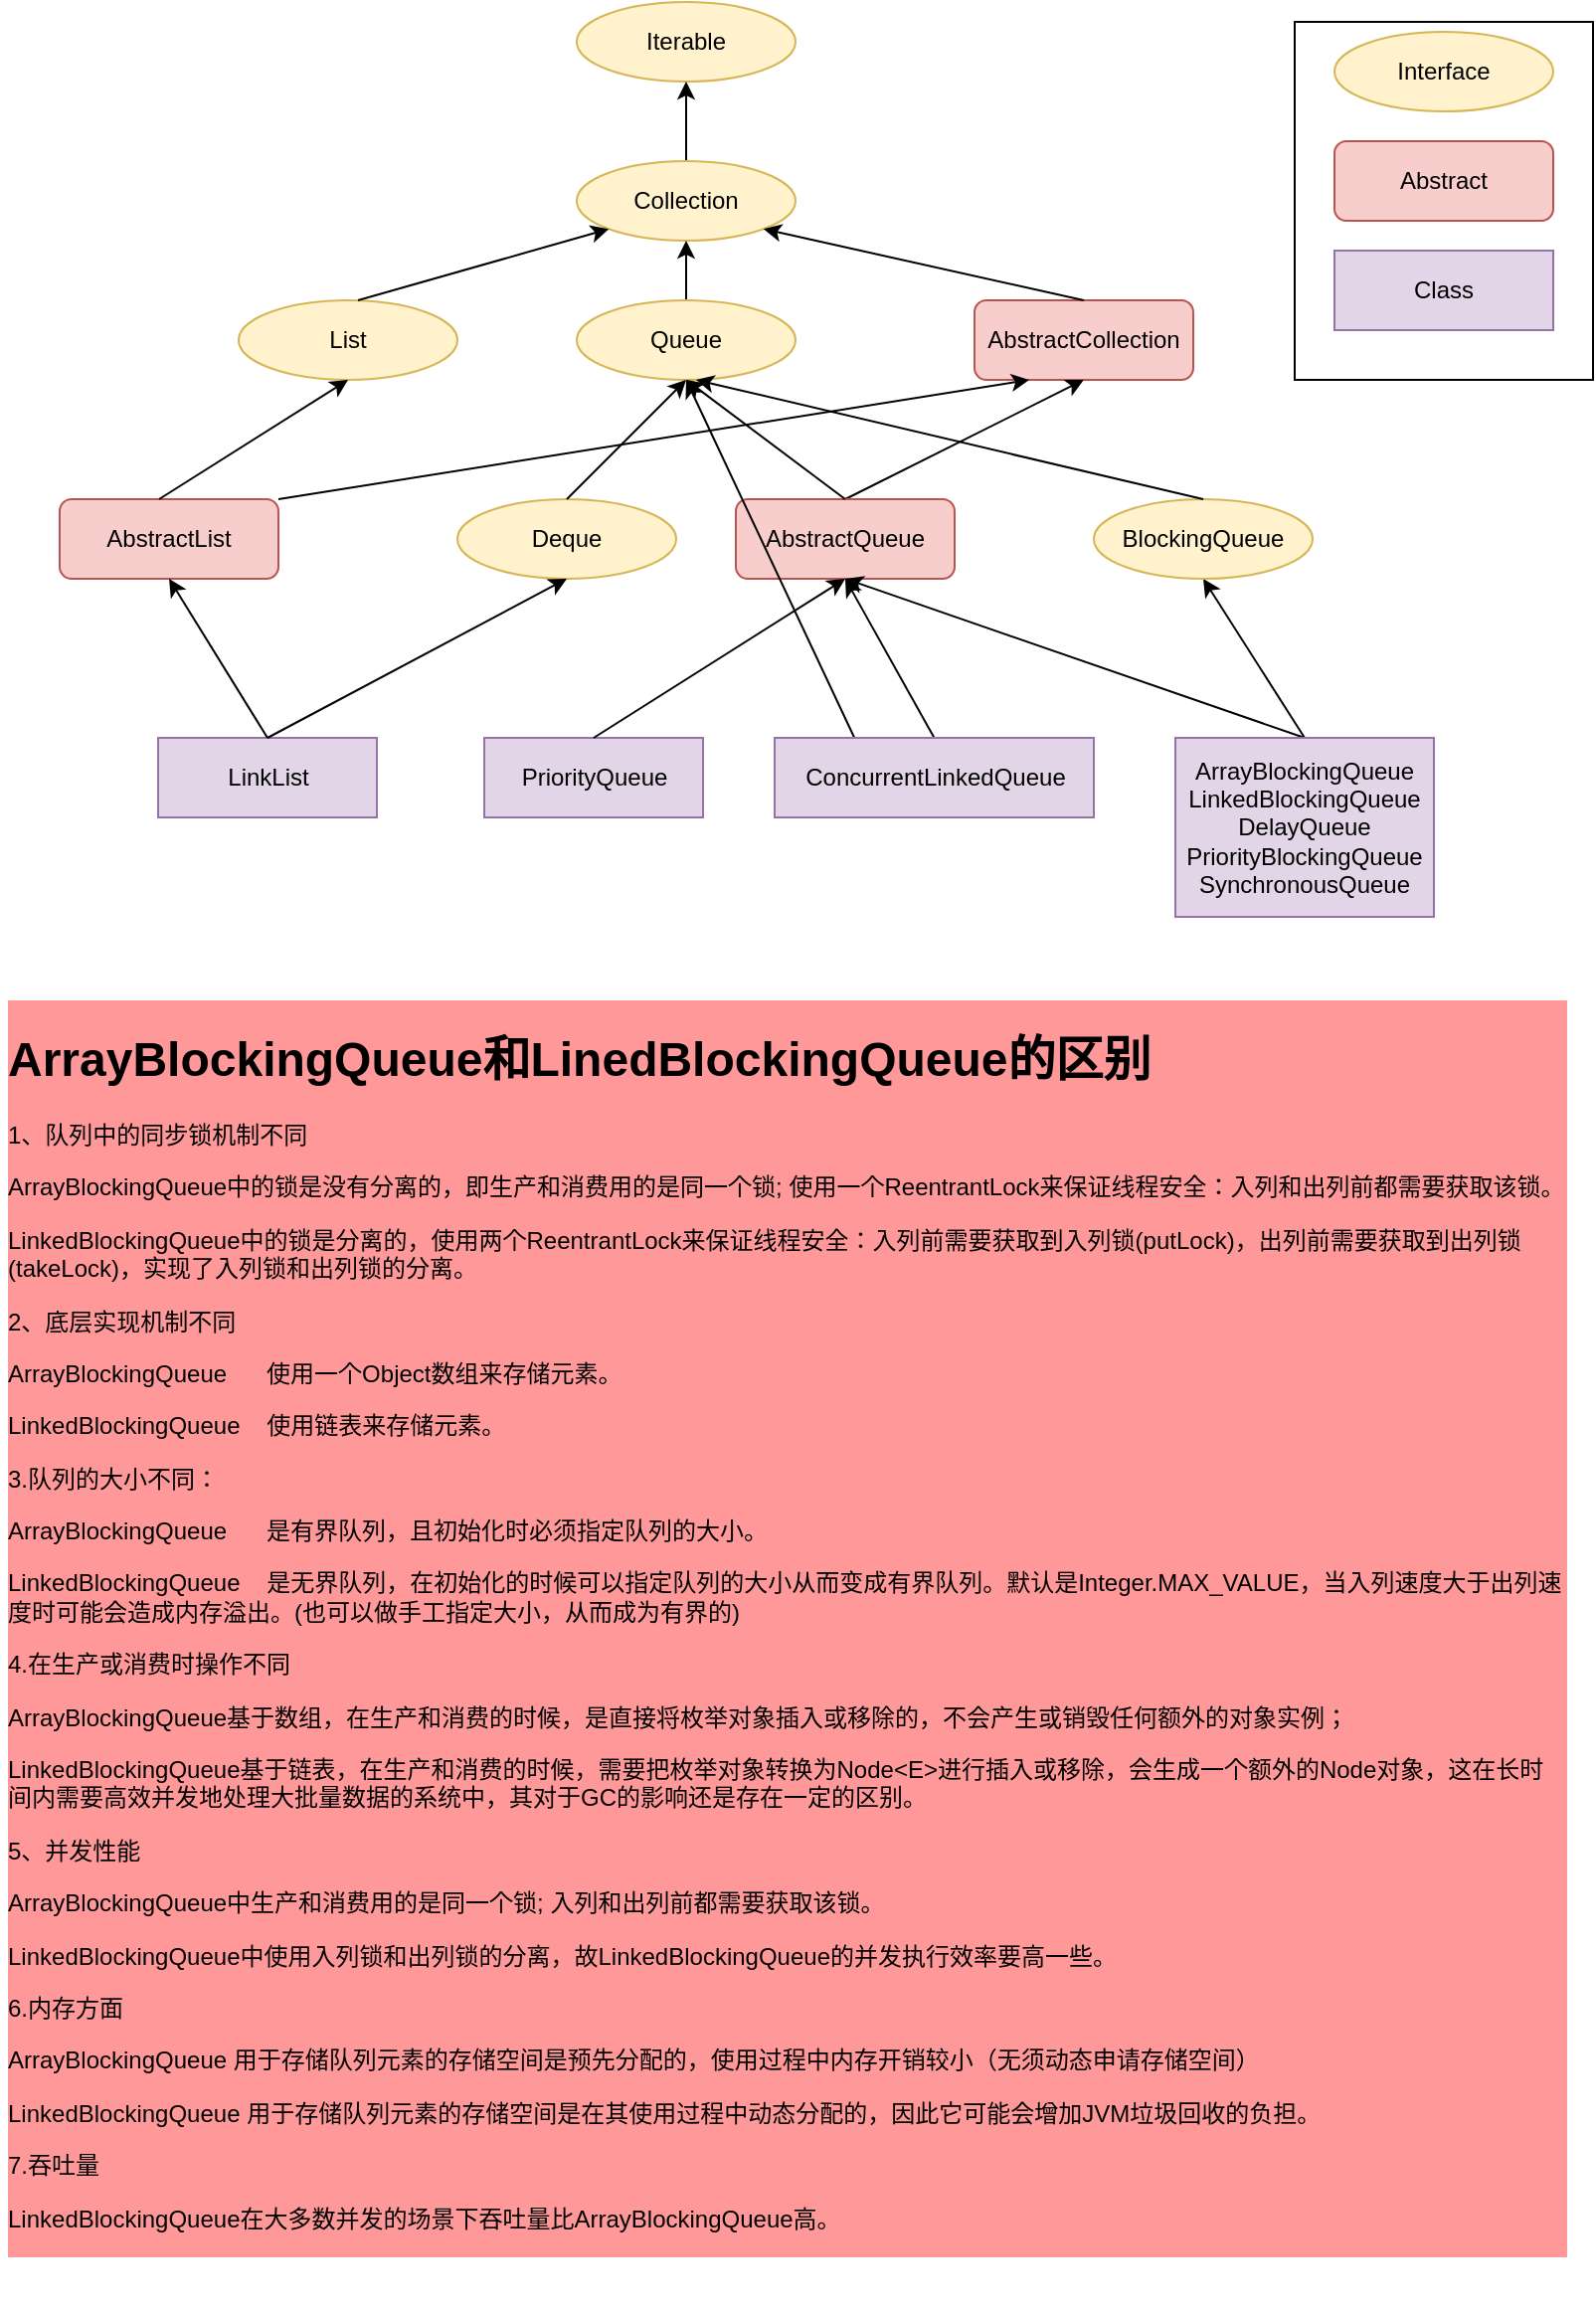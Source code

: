 <mxfile version="17.4.5" type="github" pages="3">
  <diagram id="KzXo4lCQdF08V09xWkdI" name="Queue">
    <mxGraphModel dx="1006" dy="513" grid="1" gridSize="10" guides="1" tooltips="1" connect="1" arrows="1" fold="1" page="1" pageScale="1" pageWidth="827" pageHeight="1169" math="0" shadow="0">
      <root>
        <mxCell id="0" />
        <mxCell id="1" parent="0" />
        <mxCell id="uyAxJpKGS8kve1YCeigY-19" value="" style="rounded=0;whiteSpace=wrap;html=1;labelBackgroundColor=#FF9999;fontSize=11;" vertex="1" parent="1">
          <mxGeometry x="670" y="15" width="150" height="180" as="geometry" />
        </mxCell>
        <mxCell id="uyAxJpKGS8kve1YCeigY-1" value="Interface" style="ellipse;whiteSpace=wrap;html=1;fillColor=#fff2cc;strokeColor=#d6b656;" vertex="1" parent="1">
          <mxGeometry x="690" y="20" width="110" height="40" as="geometry" />
        </mxCell>
        <mxCell id="uyAxJpKGS8kve1YCeigY-2" value="Abstract" style="rounded=1;whiteSpace=wrap;html=1;fillColor=#f8cecc;strokeColor=#b85450;" vertex="1" parent="1">
          <mxGeometry x="690" y="75" width="110" height="40" as="geometry" />
        </mxCell>
        <mxCell id="uyAxJpKGS8kve1YCeigY-3" value="Class" style="rounded=0;whiteSpace=wrap;html=1;fillColor=#e1d5e7;strokeColor=#9673a6;" vertex="1" parent="1">
          <mxGeometry x="690" y="130" width="110" height="40" as="geometry" />
        </mxCell>
        <mxCell id="uyAxJpKGS8kve1YCeigY-5" value="Iterable" style="ellipse;whiteSpace=wrap;html=1;fillColor=#fff2cc;strokeColor=#d6b656;" vertex="1" parent="1">
          <mxGeometry x="309" y="5" width="110" height="40" as="geometry" />
        </mxCell>
        <mxCell id="uyAxJpKGS8kve1YCeigY-21" style="edgeStyle=orthogonalEdgeStyle;rounded=0;orthogonalLoop=1;jettySize=auto;html=1;exitX=0.5;exitY=0;exitDx=0;exitDy=0;entryX=0.5;entryY=1;entryDx=0;entryDy=0;fontSize=11;" edge="1" parent="1" source="uyAxJpKGS8kve1YCeigY-6" target="uyAxJpKGS8kve1YCeigY-5">
          <mxGeometry relative="1" as="geometry" />
        </mxCell>
        <mxCell id="uyAxJpKGS8kve1YCeigY-6" value="Collection" style="ellipse;whiteSpace=wrap;html=1;fillColor=#fff2cc;strokeColor=#d6b656;" vertex="1" parent="1">
          <mxGeometry x="309" y="85" width="110" height="40" as="geometry" />
        </mxCell>
        <mxCell id="uyAxJpKGS8kve1YCeigY-7" value="AbstractCollection" style="rounded=1;whiteSpace=wrap;html=1;fillColor=#f8cecc;strokeColor=#b85450;" vertex="1" parent="1">
          <mxGeometry x="509" y="155" width="110" height="40" as="geometry" />
        </mxCell>
        <mxCell id="uyAxJpKGS8kve1YCeigY-26" style="edgeStyle=orthogonalEdgeStyle;rounded=0;orthogonalLoop=1;jettySize=auto;html=1;exitX=0.5;exitY=0;exitDx=0;exitDy=0;entryX=0.5;entryY=1;entryDx=0;entryDy=0;fontSize=11;" edge="1" parent="1" source="uyAxJpKGS8kve1YCeigY-8" target="uyAxJpKGS8kve1YCeigY-6">
          <mxGeometry relative="1" as="geometry" />
        </mxCell>
        <mxCell id="uyAxJpKGS8kve1YCeigY-8" value="Queue" style="ellipse;whiteSpace=wrap;html=1;fillColor=#fff2cc;strokeColor=#d6b656;" vertex="1" parent="1">
          <mxGeometry x="309" y="155" width="110" height="40" as="geometry" />
        </mxCell>
        <mxCell id="uyAxJpKGS8kve1YCeigY-9" value="List" style="ellipse;whiteSpace=wrap;html=1;fillColor=#fff2cc;strokeColor=#d6b656;" vertex="1" parent="1">
          <mxGeometry x="139" y="155" width="110" height="40" as="geometry" />
        </mxCell>
        <mxCell id="uyAxJpKGS8kve1YCeigY-39" style="edgeStyle=none;rounded=0;orthogonalLoop=1;jettySize=auto;html=1;exitX=0.5;exitY=0;exitDx=0;exitDy=0;entryX=0.5;entryY=1;entryDx=0;entryDy=0;fontSize=11;" edge="1" parent="1" source="uyAxJpKGS8kve1YCeigY-10" target="uyAxJpKGS8kve1YCeigY-7">
          <mxGeometry relative="1" as="geometry" />
        </mxCell>
        <mxCell id="uyAxJpKGS8kve1YCeigY-10" value="AbstractQueue" style="rounded=1;whiteSpace=wrap;html=1;fillColor=#f8cecc;strokeColor=#b85450;" vertex="1" parent="1">
          <mxGeometry x="389" y="255" width="110" height="40" as="geometry" />
        </mxCell>
        <mxCell id="uyAxJpKGS8kve1YCeigY-11" value="Deque" style="ellipse;whiteSpace=wrap;html=1;fillColor=#fff2cc;strokeColor=#d6b656;" vertex="1" parent="1">
          <mxGeometry x="249" y="255" width="110" height="40" as="geometry" />
        </mxCell>
        <mxCell id="uyAxJpKGS8kve1YCeigY-38" style="rounded=0;orthogonalLoop=1;jettySize=auto;html=1;exitX=1;exitY=0;exitDx=0;exitDy=0;entryX=0.25;entryY=1;entryDx=0;entryDy=0;fontSize=11;" edge="1" parent="1" source="uyAxJpKGS8kve1YCeigY-12" target="uyAxJpKGS8kve1YCeigY-7">
          <mxGeometry relative="1" as="geometry" />
        </mxCell>
        <mxCell id="uyAxJpKGS8kve1YCeigY-12" value="AbstractList" style="rounded=1;whiteSpace=wrap;html=1;fillColor=#f8cecc;strokeColor=#b85450;" vertex="1" parent="1">
          <mxGeometry x="49" y="255" width="110" height="40" as="geometry" />
        </mxCell>
        <mxCell id="uyAxJpKGS8kve1YCeigY-13" value="LinkList" style="rounded=0;whiteSpace=wrap;html=1;fillColor=#e1d5e7;strokeColor=#9673a6;" vertex="1" parent="1">
          <mxGeometry x="98.5" y="375" width="110" height="40" as="geometry" />
        </mxCell>
        <mxCell id="uyAxJpKGS8kve1YCeigY-14" value="PriorityQueue" style="rounded=0;whiteSpace=wrap;html=1;fillColor=#e1d5e7;strokeColor=#9673a6;" vertex="1" parent="1">
          <mxGeometry x="262.5" y="375" width="110" height="40" as="geometry" />
        </mxCell>
        <mxCell id="uyAxJpKGS8kve1YCeigY-40" style="edgeStyle=none;rounded=0;orthogonalLoop=1;jettySize=auto;html=1;exitX=0.5;exitY=0;exitDx=0;exitDy=0;entryX=0.5;entryY=1;entryDx=0;entryDy=0;fontSize=11;" edge="1" parent="1" source="uyAxJpKGS8kve1YCeigY-15" target="uyAxJpKGS8kve1YCeigY-17">
          <mxGeometry relative="1" as="geometry" />
        </mxCell>
        <mxCell id="uyAxJpKGS8kve1YCeigY-41" style="edgeStyle=none;rounded=0;orthogonalLoop=1;jettySize=auto;html=1;exitX=0.5;exitY=0;exitDx=0;exitDy=0;entryX=0.5;entryY=1;entryDx=0;entryDy=0;fontSize=11;" edge="1" parent="1" source="uyAxJpKGS8kve1YCeigY-15" target="uyAxJpKGS8kve1YCeigY-10">
          <mxGeometry relative="1" as="geometry" />
        </mxCell>
        <mxCell id="uyAxJpKGS8kve1YCeigY-15" value="ArrayBlockingQueue&lt;br&gt;LinkedBlockingQueue&lt;br&gt;DelayQueue&lt;br&gt;PriorityBlockingQueue&lt;br&gt;SynchronousQueue" style="rounded=0;whiteSpace=wrap;html=1;fillColor=#e1d5e7;strokeColor=#9673a6;align=center;" vertex="1" parent="1">
          <mxGeometry x="610" y="375" width="130" height="90" as="geometry" />
        </mxCell>
        <mxCell id="uyAxJpKGS8kve1YCeigY-17" value="BlockingQueue" style="ellipse;whiteSpace=wrap;html=1;fillColor=#fff2cc;strokeColor=#d6b656;" vertex="1" parent="1">
          <mxGeometry x="569" y="255" width="110" height="40" as="geometry" />
        </mxCell>
        <mxCell id="uyAxJpKGS8kve1YCeigY-18" value="&lt;h1&gt;ArrayBlockingQueue和LinedBlockingQueue的区别&lt;/h1&gt;&lt;p&gt;1、队列中的同步锁机制不同&lt;/p&gt;&lt;p&gt;ArrayBlockingQueue中的锁是没有分离的，即生产和消费用的是同一个锁; 使用一个ReentrantLock来保证线程安全：入列和出列前都需要获取该锁。&lt;/p&gt;&lt;p&gt;LinkedBlockingQueue中的锁是分离的，使用两个ReentrantLock来保证线程安全：入列前需要获取到入列锁(putLock)，出列前需要获取到出列锁(takeLock)，实现了入列锁和出列锁的分离。&lt;/p&gt;&lt;p&gt;2、底层实现机制不同&lt;/p&gt;&lt;p&gt;ArrayBlockingQueue&amp;nbsp; &amp;nbsp; &amp;nbsp; 使用一个Object数组来存储元素。&lt;/p&gt;&lt;p&gt;LinkedBlockingQueue&amp;nbsp; &amp;nbsp; 使用链表来存储元素。&lt;/p&gt;&lt;p&gt;3.队列的大小不同：&lt;/p&gt;&lt;p&gt;ArrayBlockingQueue&amp;nbsp; &amp;nbsp; &amp;nbsp; 是有界队列，且初始化时必须指定队列的大小。&lt;/p&gt;&lt;p&gt;LinkedBlockingQueue&amp;nbsp; &amp;nbsp; 是无界队列，在初始化的时候可以指定队列的大小从而变成有界队列。默认是Integer.MAX_VALUE，当入列速度大于出列速度时可能会造成内存溢出。(也可以做手工指定大小，从而成为有界的)&lt;/p&gt;&lt;p&gt;4.在生产或消费时操作不同&lt;/p&gt;&lt;p&gt;ArrayBlockingQueue基于数组，在生产和消费的时候，是直接将枚举对象插入或移除的，不会产生或销毁任何额外的对象实例；&lt;/p&gt;&lt;p&gt;LinkedBlockingQueue基于链表，在生产和消费的时候，需要把枚举对象转换为Node&amp;lt;E&amp;gt;进行插入或移除，会生成一个额外的Node对象，这在长时间内需要高效并发地处理大批量数据的系统中，其对于GC的影响还是存在一定的区别。&lt;/p&gt;&lt;p&gt;5、并发性能&lt;/p&gt;&lt;p&gt;ArrayBlockingQueue中生产和消费用的是同一个锁; 入列和出列前都需要获取该锁。&lt;/p&gt;&lt;p&gt;LinkedBlockingQueue中使用入列锁和出列锁的分离，故LinkedBlockingQueue的并发执行效率要高一些。&lt;/p&gt;&lt;p&gt;6.内存方面&lt;/p&gt;&lt;p&gt;ArrayBlockingQueue 用于存储队列元素的存储空间是预先分配的，使用过程中内存开销较小（无须动态申请存储空间）&lt;/p&gt;&lt;p&gt;LinkedBlockingQueue 用于存储队列元素的存储空间是在其使用过程中动态分配的，因此它可能会增加JVM垃圾回收的负担。&lt;/p&gt;&lt;p&gt;7.吞吐量&lt;/p&gt;&lt;p&gt;LinkedBlockingQueue在大多数并发的场景下吞吐量比ArrayBlockingQueue高。&lt;/p&gt;" style="text;html=1;strokeColor=none;fillColor=none;spacing=4;spacingTop=-27;overflow=hidden;rounded=0;whiteSpace=wrap;labelBackgroundColor=#FF9999;" vertex="1" parent="1">
          <mxGeometry x="19" y="525" width="790" height="640" as="geometry" />
        </mxCell>
        <mxCell id="uyAxJpKGS8kve1YCeigY-20" value="" style="endArrow=classic;html=1;rounded=0;fontSize=11;entryX=0;entryY=1;entryDx=0;entryDy=0;" edge="1" parent="1" target="uyAxJpKGS8kve1YCeigY-6">
          <mxGeometry width="50" height="50" relative="1" as="geometry">
            <mxPoint x="199" y="155" as="sourcePoint" />
            <mxPoint x="249" y="95" as="targetPoint" />
          </mxGeometry>
        </mxCell>
        <mxCell id="uyAxJpKGS8kve1YCeigY-27" value="" style="endArrow=classic;html=1;rounded=0;fontSize=11;exitX=0.5;exitY=0;exitDx=0;exitDy=0;entryX=1;entryY=1;entryDx=0;entryDy=0;" edge="1" parent="1" source="uyAxJpKGS8kve1YCeigY-7" target="uyAxJpKGS8kve1YCeigY-6">
          <mxGeometry width="50" height="50" relative="1" as="geometry">
            <mxPoint x="539" y="135" as="sourcePoint" />
            <mxPoint x="589" y="85" as="targetPoint" />
          </mxGeometry>
        </mxCell>
        <mxCell id="uyAxJpKGS8kve1YCeigY-29" value="" style="endArrow=classic;html=1;rounded=0;fontSize=11;entryX=0.5;entryY=1;entryDx=0;entryDy=0;" edge="1" parent="1" target="uyAxJpKGS8kve1YCeigY-9">
          <mxGeometry width="50" height="50" relative="1" as="geometry">
            <mxPoint x="99" y="255" as="sourcePoint" />
            <mxPoint x="149" y="205" as="targetPoint" />
          </mxGeometry>
        </mxCell>
        <mxCell id="uyAxJpKGS8kve1YCeigY-30" value="" style="endArrow=classic;html=1;rounded=0;fontSize=11;exitX=0.5;exitY=0;exitDx=0;exitDy=0;entryX=0.5;entryY=1;entryDx=0;entryDy=0;" edge="1" parent="1" source="uyAxJpKGS8kve1YCeigY-14" target="uyAxJpKGS8kve1YCeigY-10">
          <mxGeometry width="50" height="50" relative="1" as="geometry">
            <mxPoint x="439" y="305" as="sourcePoint" />
            <mxPoint x="489" y="255" as="targetPoint" />
          </mxGeometry>
        </mxCell>
        <mxCell id="uyAxJpKGS8kve1YCeigY-31" value="" style="endArrow=classic;html=1;rounded=0;fontSize=11;entryX=0.5;entryY=1;entryDx=0;entryDy=0;exitX=0.5;exitY=0;exitDx=0;exitDy=0;" edge="1" parent="1" source="uyAxJpKGS8kve1YCeigY-13" target="uyAxJpKGS8kve1YCeigY-12">
          <mxGeometry width="50" height="50" relative="1" as="geometry">
            <mxPoint x="189" y="385" as="sourcePoint" />
            <mxPoint x="239" y="335" as="targetPoint" />
          </mxGeometry>
        </mxCell>
        <mxCell id="uyAxJpKGS8kve1YCeigY-32" value="" style="endArrow=classic;html=1;rounded=0;fontSize=11;entryX=0.5;entryY=1;entryDx=0;entryDy=0;exitX=0.5;exitY=0;exitDx=0;exitDy=0;" edge="1" parent="1" source="uyAxJpKGS8kve1YCeigY-13" target="uyAxJpKGS8kve1YCeigY-11">
          <mxGeometry width="50" height="50" relative="1" as="geometry">
            <mxPoint x="209" y="375" as="sourcePoint" />
            <mxPoint x="259" y="325" as="targetPoint" />
          </mxGeometry>
        </mxCell>
        <mxCell id="uyAxJpKGS8kve1YCeigY-35" value="" style="endArrow=classic;html=1;rounded=0;fontSize=11;entryX=0.5;entryY=1;entryDx=0;entryDy=0;exitX=0.5;exitY=0;exitDx=0;exitDy=0;" edge="1" parent="1" source="uyAxJpKGS8kve1YCeigY-10" target="uyAxJpKGS8kve1YCeigY-8">
          <mxGeometry width="50" height="50" relative="1" as="geometry">
            <mxPoint x="439" y="305" as="sourcePoint" />
            <mxPoint x="489" y="255" as="targetPoint" />
          </mxGeometry>
        </mxCell>
        <mxCell id="uyAxJpKGS8kve1YCeigY-36" value="" style="endArrow=classic;html=1;rounded=0;fontSize=11;entryX=0.5;entryY=1;entryDx=0;entryDy=0;exitX=0.5;exitY=0;exitDx=0;exitDy=0;" edge="1" parent="1" source="uyAxJpKGS8kve1YCeigY-11" target="uyAxJpKGS8kve1YCeigY-8">
          <mxGeometry width="50" height="50" relative="1" as="geometry">
            <mxPoint x="299" y="255" as="sourcePoint" />
            <mxPoint x="349" y="205" as="targetPoint" />
          </mxGeometry>
        </mxCell>
        <mxCell id="uyAxJpKGS8kve1YCeigY-37" value="" style="endArrow=classic;html=1;rounded=0;fontSize=11;exitX=0.5;exitY=0;exitDx=0;exitDy=0;" edge="1" parent="1" source="uyAxJpKGS8kve1YCeigY-17">
          <mxGeometry width="50" height="50" relative="1" as="geometry">
            <mxPoint x="599" y="265" as="sourcePoint" />
            <mxPoint x="369" y="195" as="targetPoint" />
          </mxGeometry>
        </mxCell>
        <mxCell id="4PAFpciJhDnkPWd105Xk-1" style="edgeStyle=none;rounded=0;orthogonalLoop=1;jettySize=auto;html=1;exitX=0.5;exitY=0;exitDx=0;exitDy=0;entryX=0.5;entryY=1;entryDx=0;entryDy=0;fontSize=11;" edge="1" parent="1" source="j3_in5Vc3KeYyDWf9o8w-1" target="uyAxJpKGS8kve1YCeigY-10">
          <mxGeometry relative="1" as="geometry" />
        </mxCell>
        <mxCell id="4PAFpciJhDnkPWd105Xk-2" style="edgeStyle=none;rounded=0;orthogonalLoop=1;jettySize=auto;html=1;exitX=0.25;exitY=0;exitDx=0;exitDy=0;entryX=0.5;entryY=1;entryDx=0;entryDy=0;fontSize=11;" edge="1" parent="1" source="j3_in5Vc3KeYyDWf9o8w-1" target="uyAxJpKGS8kve1YCeigY-8">
          <mxGeometry relative="1" as="geometry" />
        </mxCell>
        <mxCell id="j3_in5Vc3KeYyDWf9o8w-1" value="ConcurrentLinkedQueue" style="rounded=0;whiteSpace=wrap;html=1;fillColor=#e1d5e7;strokeColor=#9673a6;" vertex="1" parent="1">
          <mxGeometry x="408.5" y="375" width="160.5" height="40" as="geometry" />
        </mxCell>
      </root>
    </mxGraphModel>
  </diagram>
  <diagram id="l86Qap9Pw-BIYByq9PCw" name="List和Set">
    <mxGraphModel dx="1006" dy="513" grid="1" gridSize="10" guides="1" tooltips="1" connect="1" arrows="1" fold="1" page="1" pageScale="1" pageWidth="827" pageHeight="1169" math="0" shadow="0">
      <root>
        <mxCell id="0" />
        <mxCell id="1" parent="0" />
        <mxCell id="Mq9KtIkIpxBORLREzxx7-5" value="Iterable" style="ellipse;whiteSpace=wrap;html=1;fillColor=#fff2cc;strokeColor=#d6b656;" vertex="1" parent="1">
          <mxGeometry x="309" y="5" width="110" height="40" as="geometry" />
        </mxCell>
        <mxCell id="Mq9KtIkIpxBORLREzxx7-6" style="edgeStyle=orthogonalEdgeStyle;rounded=0;orthogonalLoop=1;jettySize=auto;html=1;exitX=0.5;exitY=0;exitDx=0;exitDy=0;entryX=0.5;entryY=1;entryDx=0;entryDy=0;fontSize=11;" edge="1" parent="1" source="Mq9KtIkIpxBORLREzxx7-7" target="Mq9KtIkIpxBORLREzxx7-5">
          <mxGeometry relative="1" as="geometry" />
        </mxCell>
        <mxCell id="Mq9KtIkIpxBORLREzxx7-7" value="Collection" style="ellipse;whiteSpace=wrap;html=1;fillColor=#fff2cc;strokeColor=#d6b656;" vertex="1" parent="1">
          <mxGeometry x="309" y="85" width="110" height="40" as="geometry" />
        </mxCell>
        <mxCell id="Mq9KtIkIpxBORLREzxx7-8" value="AbstractCollection" style="rounded=1;whiteSpace=wrap;html=1;fillColor=#f8cecc;strokeColor=#b85450;" vertex="1" parent="1">
          <mxGeometry x="130" y="155" width="110" height="40" as="geometry" />
        </mxCell>
        <mxCell id="Mq9KtIkIpxBORLREzxx7-9" style="edgeStyle=orthogonalEdgeStyle;rounded=0;orthogonalLoop=1;jettySize=auto;html=1;exitX=0.5;exitY=0;exitDx=0;exitDy=0;entryX=0.5;entryY=1;entryDx=0;entryDy=0;fontSize=11;" edge="1" parent="1" source="Mq9KtIkIpxBORLREzxx7-10" target="Mq9KtIkIpxBORLREzxx7-7">
          <mxGeometry relative="1" as="geometry" />
        </mxCell>
        <mxCell id="Mq9KtIkIpxBORLREzxx7-10" value="List" style="ellipse;whiteSpace=wrap;html=1;fillColor=#fff2cc;strokeColor=#d6b656;" vertex="1" parent="1">
          <mxGeometry x="309" y="155" width="110" height="40" as="geometry" />
        </mxCell>
        <mxCell id="Mq9KtIkIpxBORLREzxx7-15" style="rounded=0;orthogonalLoop=1;jettySize=auto;html=1;exitX=0.5;exitY=0;exitDx=0;exitDy=0;entryX=0.5;entryY=1;entryDx=0;entryDy=0;fontSize=11;" edge="1" parent="1" source="Mq9KtIkIpxBORLREzxx7-16" target="Mq9KtIkIpxBORLREzxx7-8">
          <mxGeometry relative="1" as="geometry" />
        </mxCell>
        <mxCell id="Mq9KtIkIpxBORLREzxx7-16" value="AbstractList" style="rounded=1;whiteSpace=wrap;html=1;fillColor=#f8cecc;strokeColor=#b85450;" vertex="1" parent="1">
          <mxGeometry x="129" y="255" width="110" height="40" as="geometry" />
        </mxCell>
        <mxCell id="2XxPDxgNwweiOnU1cGEU-19" style="edgeStyle=none;rounded=0;orthogonalLoop=1;jettySize=auto;html=1;exitX=0.5;exitY=0;exitDx=0;exitDy=0;entryX=0.5;entryY=1;entryDx=0;entryDy=0;fontSize=11;" edge="1" parent="1" source="Mq9KtIkIpxBORLREzxx7-18" target="Mq9KtIkIpxBORLREzxx7-16">
          <mxGeometry relative="1" as="geometry" />
        </mxCell>
        <mxCell id="Mq9KtIkIpxBORLREzxx7-18" value="ArrayList" style="rounded=0;whiteSpace=wrap;html=1;fillColor=#e1d5e7;strokeColor=#9673a6;" vertex="1" parent="1">
          <mxGeometry x="80" y="370" width="110" height="40" as="geometry" />
        </mxCell>
        <mxCell id="Mq9KtIkIpxBORLREzxx7-24" value="" style="endArrow=classic;html=1;rounded=0;fontSize=11;exitX=0.5;exitY=0;exitDx=0;exitDy=0;entryX=0;entryY=1;entryDx=0;entryDy=0;" edge="1" parent="1" source="Mq9KtIkIpxBORLREzxx7-8" target="Mq9KtIkIpxBORLREzxx7-7">
          <mxGeometry width="50" height="50" relative="1" as="geometry">
            <mxPoint x="539" y="135" as="sourcePoint" />
            <mxPoint x="589" y="85" as="targetPoint" />
          </mxGeometry>
        </mxCell>
        <mxCell id="2XxPDxgNwweiOnU1cGEU-20" style="edgeStyle=none;rounded=0;orthogonalLoop=1;jettySize=auto;html=1;exitX=0.5;exitY=0;exitDx=0;exitDy=0;fontSize=11;entryX=0.5;entryY=1;entryDx=0;entryDy=0;" edge="1" parent="1" source="2XxPDxgNwweiOnU1cGEU-1" target="Mq9KtIkIpxBORLREzxx7-16">
          <mxGeometry relative="1" as="geometry">
            <mxPoint x="200" y="310" as="targetPoint" />
          </mxGeometry>
        </mxCell>
        <mxCell id="2XxPDxgNwweiOnU1cGEU-1" value="Vector" style="rounded=0;whiteSpace=wrap;html=1;fillColor=#e1d5e7;strokeColor=#9673a6;" vertex="1" parent="1">
          <mxGeometry x="220" y="370" width="110" height="40" as="geometry" />
        </mxCell>
        <mxCell id="2XxPDxgNwweiOnU1cGEU-21" style="edgeStyle=none;rounded=0;orthogonalLoop=1;jettySize=auto;html=1;exitX=0.5;exitY=0;exitDx=0;exitDy=0;entryX=0.5;entryY=1;entryDx=0;entryDy=0;fontSize=11;" edge="1" parent="1" source="2XxPDxgNwweiOnU1cGEU-2" target="2XxPDxgNwweiOnU1cGEU-1">
          <mxGeometry relative="1" as="geometry" />
        </mxCell>
        <mxCell id="2XxPDxgNwweiOnU1cGEU-2" value="Stack" style="rounded=0;whiteSpace=wrap;html=1;fillColor=#e1d5e7;strokeColor=#9673a6;" vertex="1" parent="1">
          <mxGeometry x="220" y="450" width="110" height="40" as="geometry" />
        </mxCell>
        <mxCell id="2XxPDxgNwweiOnU1cGEU-18" style="edgeStyle=none;rounded=0;orthogonalLoop=1;jettySize=auto;html=1;exitX=0.5;exitY=0;exitDx=0;exitDy=0;entryX=0.5;entryY=1;entryDx=0;entryDy=0;fontSize=11;" edge="1" parent="1" source="2XxPDxgNwweiOnU1cGEU-3" target="Mq9KtIkIpxBORLREzxx7-10">
          <mxGeometry relative="1" as="geometry" />
        </mxCell>
        <mxCell id="2XxPDxgNwweiOnU1cGEU-3" value="CopyOnWriteArrayList" style="rounded=0;whiteSpace=wrap;html=1;fillColor=#e1d5e7;strokeColor=#9673a6;" vertex="1" parent="1">
          <mxGeometry x="294" y="255" width="140" height="40" as="geometry" />
        </mxCell>
        <mxCell id="2XxPDxgNwweiOnU1cGEU-10" style="edgeStyle=none;rounded=0;orthogonalLoop=1;jettySize=auto;html=1;exitX=0.5;exitY=0;exitDx=0;exitDy=0;entryX=1;entryY=1;entryDx=0;entryDy=0;fontSize=11;" edge="1" parent="1" source="2XxPDxgNwweiOnU1cGEU-4" target="Mq9KtIkIpxBORLREzxx7-7">
          <mxGeometry relative="1" as="geometry" />
        </mxCell>
        <mxCell id="2XxPDxgNwweiOnU1cGEU-4" value="Set" style="ellipse;whiteSpace=wrap;html=1;fillColor=#fff2cc;strokeColor=#d6b656;" vertex="1" parent="1">
          <mxGeometry x="510" y="155" width="110" height="40" as="geometry" />
        </mxCell>
        <mxCell id="2XxPDxgNwweiOnU1cGEU-11" style="edgeStyle=none;rounded=0;orthogonalLoop=1;jettySize=auto;html=1;exitX=0.5;exitY=0;exitDx=0;exitDy=0;entryX=0.5;entryY=1;entryDx=0;entryDy=0;fontSize=11;" edge="1" parent="1" source="2XxPDxgNwweiOnU1cGEU-5" target="2XxPDxgNwweiOnU1cGEU-4">
          <mxGeometry relative="1" as="geometry" />
        </mxCell>
        <mxCell id="2XxPDxgNwweiOnU1cGEU-5" value="AbstractSet" style="rounded=1;whiteSpace=wrap;html=1;fillColor=#f8cecc;strokeColor=#b85450;" vertex="1" parent="1">
          <mxGeometry x="510" y="255" width="110" height="40" as="geometry" />
        </mxCell>
        <mxCell id="2XxPDxgNwweiOnU1cGEU-13" style="edgeStyle=none;rounded=0;orthogonalLoop=1;jettySize=auto;html=1;exitX=0.5;exitY=0;exitDx=0;exitDy=0;entryX=0.5;entryY=1;entryDx=0;entryDy=0;fontSize=11;" edge="1" parent="1" source="2XxPDxgNwweiOnU1cGEU-6" target="2XxPDxgNwweiOnU1cGEU-4">
          <mxGeometry relative="1" as="geometry" />
        </mxCell>
        <mxCell id="2XxPDxgNwweiOnU1cGEU-6" value="SortedSet" style="ellipse;whiteSpace=wrap;html=1;fillColor=#fff2cc;strokeColor=#d6b656;" vertex="1" parent="1">
          <mxGeometry x="670" y="255" width="110" height="40" as="geometry" />
        </mxCell>
        <mxCell id="2XxPDxgNwweiOnU1cGEU-15" style="edgeStyle=none;rounded=0;orthogonalLoop=1;jettySize=auto;html=1;exitX=0.5;exitY=0;exitDx=0;exitDy=0;entryX=0.5;entryY=1;entryDx=0;entryDy=0;fontSize=11;" edge="1" parent="1" source="2XxPDxgNwweiOnU1cGEU-7" target="2XxPDxgNwweiOnU1cGEU-6">
          <mxGeometry relative="1" as="geometry" />
        </mxCell>
        <mxCell id="2XxPDxgNwweiOnU1cGEU-7" value="NavigableSet" style="ellipse;whiteSpace=wrap;html=1;fillColor=#fff2cc;strokeColor=#d6b656;" vertex="1" parent="1">
          <mxGeometry x="670" y="370" width="110" height="40" as="geometry" />
        </mxCell>
        <mxCell id="2XxPDxgNwweiOnU1cGEU-16" style="edgeStyle=none;rounded=0;orthogonalLoop=1;jettySize=auto;html=1;exitX=0.5;exitY=0;exitDx=0;exitDy=0;entryX=0.5;entryY=1;entryDx=0;entryDy=0;fontSize=11;" edge="1" parent="1" source="2XxPDxgNwweiOnU1cGEU-8" target="2XxPDxgNwweiOnU1cGEU-7">
          <mxGeometry relative="1" as="geometry" />
        </mxCell>
        <mxCell id="2XxPDxgNwweiOnU1cGEU-17" style="edgeStyle=none;rounded=0;orthogonalLoop=1;jettySize=auto;html=1;exitX=0.5;exitY=0;exitDx=0;exitDy=0;entryX=0.5;entryY=1;entryDx=0;entryDy=0;fontSize=11;" edge="1" parent="1" source="2XxPDxgNwweiOnU1cGEU-8" target="2XxPDxgNwweiOnU1cGEU-5">
          <mxGeometry relative="1" as="geometry" />
        </mxCell>
        <mxCell id="2XxPDxgNwweiOnU1cGEU-8" value="TreeSet&lt;br&gt;ConcurrentSkipListSet" style="rounded=0;whiteSpace=wrap;html=1;fillColor=#e1d5e7;strokeColor=#9673a6;" vertex="1" parent="1">
          <mxGeometry x="660" y="450" width="130" height="40" as="geometry" />
        </mxCell>
        <mxCell id="2XxPDxgNwweiOnU1cGEU-14" style="edgeStyle=none;rounded=0;orthogonalLoop=1;jettySize=auto;html=1;exitX=0.5;exitY=0;exitDx=0;exitDy=0;entryX=0.5;entryY=1;entryDx=0;entryDy=0;fontSize=11;" edge="1" parent="1" source="2XxPDxgNwweiOnU1cGEU-9" target="2XxPDxgNwweiOnU1cGEU-5">
          <mxGeometry relative="1" as="geometry" />
        </mxCell>
        <mxCell id="2XxPDxgNwweiOnU1cGEU-9" value="HashSet&lt;br&gt;CopyOnWriteArraySet" style="rounded=0;whiteSpace=wrap;html=1;fillColor=#e1d5e7;strokeColor=#9673a6;" vertex="1" parent="1">
          <mxGeometry x="495" y="370" width="140" height="40" as="geometry" />
        </mxCell>
        <mxCell id="LtmkaOidPs2JAc4TxM4B-5" value="&lt;h1 style=&quot;text-align: left ; font-size: 15px&quot;&gt;问题1：CopyOnWriteArrayList、ConcurrentSkipListSet、ConcurrentLinkedQueue区别和应用场景？&lt;/h1&gt;" style="text;html=1;strokeColor=none;fillColor=none;align=center;verticalAlign=middle;whiteSpace=wrap;rounded=0;labelBackgroundColor=#FF9999;fontSize=15;" vertex="1" parent="1">
          <mxGeometry x="50" y="580" width="720" height="30" as="geometry" />
        </mxCell>
      </root>
    </mxGraphModel>
  </diagram>
  <diagram id="nMcC783cALLOgkZT6aBj" name="Map">
    <mxGraphModel dx="1038" dy="547" grid="1" gridSize="10" guides="1" tooltips="1" connect="1" arrows="1" fold="1" page="1" pageScale="1" pageWidth="827" pageHeight="1169" math="0" shadow="0">
      <root>
        <mxCell id="0" />
        <mxCell id="1" parent="0" />
        <mxCell id="7wUIgaPNeE6waZAfTVsN-1" value="Map" style="ellipse;whiteSpace=wrap;html=1;fillColor=#fff2cc;strokeColor=#d6b656;" vertex="1" parent="1">
          <mxGeometry x="309" y="5" width="110" height="40" as="geometry" />
        </mxCell>
        <mxCell id="UTwhcoz7NkrIYqsSaGuD-1" value="AbstractMap" style="rounded=1;whiteSpace=wrap;html=1;fillColor=#f8cecc;strokeColor=#b85450;" vertex="1" parent="1">
          <mxGeometry x="230" y="90" width="110" height="40" as="geometry" />
        </mxCell>
        <mxCell id="UTwhcoz7NkrIYqsSaGuD-15" style="edgeStyle=none;rounded=0;orthogonalLoop=1;jettySize=auto;html=1;exitX=0.5;exitY=0;exitDx=0;exitDy=0;entryX=0.5;entryY=1;entryDx=0;entryDy=0;fontSize=15;" edge="1" parent="1" source="UTwhcoz7NkrIYqsSaGuD-2" target="UTwhcoz7NkrIYqsSaGuD-4">
          <mxGeometry relative="1" as="geometry" />
        </mxCell>
        <mxCell id="UTwhcoz7NkrIYqsSaGuD-17" style="edgeStyle=none;rounded=0;orthogonalLoop=1;jettySize=auto;html=1;exitX=0.5;exitY=0;exitDx=0;exitDy=0;entryX=0.5;entryY=1;entryDx=0;entryDy=0;fontSize=15;" edge="1" parent="1" source="UTwhcoz7NkrIYqsSaGuD-2" target="7wUIgaPNeE6waZAfTVsN-1">
          <mxGeometry relative="1" as="geometry">
            <Array as="points">
              <mxPoint x="210" y="80" />
            </Array>
          </mxGeometry>
        </mxCell>
        <mxCell id="UTwhcoz7NkrIYqsSaGuD-2" value="Hashtable" style="rounded=0;whiteSpace=wrap;html=1;fillColor=#e1d5e7;strokeColor=#9673a6;" vertex="1" parent="1">
          <mxGeometry x="44" y="190" width="110" height="40" as="geometry" />
        </mxCell>
        <mxCell id="UTwhcoz7NkrIYqsSaGuD-26" style="edgeStyle=none;rounded=0;orthogonalLoop=1;jettySize=auto;html=1;exitX=0.5;exitY=0;exitDx=0;exitDy=0;entryX=1;entryY=1;entryDx=0;entryDy=0;fontSize=15;" edge="1" parent="1" source="UTwhcoz7NkrIYqsSaGuD-3" target="7wUIgaPNeE6waZAfTVsN-1">
          <mxGeometry relative="1" as="geometry" />
        </mxCell>
        <mxCell id="UTwhcoz7NkrIYqsSaGuD-3" value="SortedMap" style="rounded=1;whiteSpace=wrap;html=1;fillColor=#f8cecc;strokeColor=#b85450;" vertex="1" parent="1">
          <mxGeometry x="660" y="90" width="110" height="40" as="geometry" />
        </mxCell>
        <mxCell id="UTwhcoz7NkrIYqsSaGuD-4" value="Dictionary" style="rounded=1;whiteSpace=wrap;html=1;fillColor=#f8cecc;strokeColor=#b85450;" vertex="1" parent="1">
          <mxGeometry x="44" y="90" width="110" height="40" as="geometry" />
        </mxCell>
        <mxCell id="UTwhcoz7NkrIYqsSaGuD-16" style="edgeStyle=none;rounded=0;orthogonalLoop=1;jettySize=auto;html=1;exitX=0.5;exitY=0;exitDx=0;exitDy=0;entryX=0.5;entryY=1;entryDx=0;entryDy=0;fontSize=15;" edge="1" parent="1" source="UTwhcoz7NkrIYqsSaGuD-5" target="UTwhcoz7NkrIYqsSaGuD-2">
          <mxGeometry relative="1" as="geometry" />
        </mxCell>
        <mxCell id="UTwhcoz7NkrIYqsSaGuD-5" value="Properties" style="rounded=0;whiteSpace=wrap;html=1;fillColor=#e1d5e7;strokeColor=#9673a6;" vertex="1" parent="1">
          <mxGeometry x="44" y="280" width="110" height="40" as="geometry" />
        </mxCell>
        <mxCell id="UTwhcoz7NkrIYqsSaGuD-18" style="edgeStyle=none;rounded=0;orthogonalLoop=1;jettySize=auto;html=1;exitX=0.5;exitY=0;exitDx=0;exitDy=0;entryX=0.5;entryY=1;entryDx=0;entryDy=0;fontSize=15;" edge="1" parent="1" source="UTwhcoz7NkrIYqsSaGuD-6" target="UTwhcoz7NkrIYqsSaGuD-1">
          <mxGeometry relative="1" as="geometry" />
        </mxCell>
        <mxCell id="UTwhcoz7NkrIYqsSaGuD-6" value="HashMap" style="rounded=0;whiteSpace=wrap;html=1;fillColor=#e1d5e7;strokeColor=#9673a6;" vertex="1" parent="1">
          <mxGeometry x="213" y="190" width="110" height="40" as="geometry" />
        </mxCell>
        <mxCell id="UTwhcoz7NkrIYqsSaGuD-28" style="edgeStyle=none;rounded=0;orthogonalLoop=1;jettySize=auto;html=1;exitX=0.5;exitY=0;exitDx=0;exitDy=0;entryX=0.5;entryY=1;entryDx=0;entryDy=0;fontSize=15;" edge="1" parent="1" source="UTwhcoz7NkrIYqsSaGuD-7" target="UTwhcoz7NkrIYqsSaGuD-8">
          <mxGeometry relative="1" as="geometry" />
        </mxCell>
        <mxCell id="UTwhcoz7NkrIYqsSaGuD-29" style="edgeStyle=none;rounded=0;orthogonalLoop=1;jettySize=auto;html=1;exitX=0.5;exitY=0;exitDx=0;exitDy=0;entryX=1;entryY=0.5;entryDx=0;entryDy=0;fontSize=15;" edge="1" parent="1" source="UTwhcoz7NkrIYqsSaGuD-7" target="UTwhcoz7NkrIYqsSaGuD-1">
          <mxGeometry relative="1" as="geometry">
            <Array as="points">
              <mxPoint x="600" y="160" />
            </Array>
          </mxGeometry>
        </mxCell>
        <mxCell id="UTwhcoz7NkrIYqsSaGuD-7" value="TreeMap" style="rounded=0;whiteSpace=wrap;html=1;fillColor=#e1d5e7;strokeColor=#9673a6;" vertex="1" parent="1">
          <mxGeometry x="660" y="280" width="110" height="40" as="geometry" />
        </mxCell>
        <mxCell id="UTwhcoz7NkrIYqsSaGuD-27" style="edgeStyle=none;rounded=0;orthogonalLoop=1;jettySize=auto;html=1;exitX=0.5;exitY=0;exitDx=0;exitDy=0;entryX=0.5;entryY=1;entryDx=0;entryDy=0;fontSize=15;" edge="1" parent="1" source="UTwhcoz7NkrIYqsSaGuD-8" target="UTwhcoz7NkrIYqsSaGuD-3">
          <mxGeometry relative="1" as="geometry" />
        </mxCell>
        <mxCell id="UTwhcoz7NkrIYqsSaGuD-8" value="NavigableMap" style="rounded=1;whiteSpace=wrap;html=1;fillColor=#f8cecc;strokeColor=#b85450;" vertex="1" parent="1">
          <mxGeometry x="660" y="190" width="110" height="40" as="geometry" />
        </mxCell>
        <mxCell id="UTwhcoz7NkrIYqsSaGuD-19" value="" style="edgeStyle=none;rounded=0;orthogonalLoop=1;jettySize=auto;html=1;fontSize=15;" edge="1" parent="1" source="UTwhcoz7NkrIYqsSaGuD-9" target="UTwhcoz7NkrIYqsSaGuD-6">
          <mxGeometry relative="1" as="geometry" />
        </mxCell>
        <mxCell id="UTwhcoz7NkrIYqsSaGuD-9" value="LinkedHashMap" style="rounded=0;whiteSpace=wrap;html=1;fillColor=#e1d5e7;strokeColor=#9673a6;" vertex="1" parent="1">
          <mxGeometry x="213" y="280" width="110" height="40" as="geometry" />
        </mxCell>
        <mxCell id="UTwhcoz7NkrIYqsSaGuD-20" style="edgeStyle=none;rounded=0;orthogonalLoop=1;jettySize=auto;html=1;exitX=0.5;exitY=0;exitDx=0;exitDy=0;entryX=0.5;entryY=1;entryDx=0;entryDy=0;fontSize=15;" edge="1" parent="1" source="UTwhcoz7NkrIYqsSaGuD-11" target="UTwhcoz7NkrIYqsSaGuD-12">
          <mxGeometry relative="1" as="geometry" />
        </mxCell>
        <mxCell id="UTwhcoz7NkrIYqsSaGuD-22" style="edgeStyle=none;rounded=0;orthogonalLoop=1;jettySize=auto;html=1;exitX=0.5;exitY=0;exitDx=0;exitDy=0;entryX=0.5;entryY=1;entryDx=0;entryDy=0;fontSize=15;" edge="1" parent="1" source="UTwhcoz7NkrIYqsSaGuD-11" target="UTwhcoz7NkrIYqsSaGuD-1">
          <mxGeometry relative="1" as="geometry" />
        </mxCell>
        <mxCell id="UTwhcoz7NkrIYqsSaGuD-11" value="ConcurrentHashMap" style="rounded=0;whiteSpace=wrap;html=1;fillColor=#e1d5e7;strokeColor=#9673a6;" vertex="1" parent="1">
          <mxGeometry x="349" y="190" width="130" height="40" as="geometry" />
        </mxCell>
        <mxCell id="UTwhcoz7NkrIYqsSaGuD-21" style="edgeStyle=none;rounded=0;orthogonalLoop=1;jettySize=auto;html=1;exitX=0.5;exitY=0;exitDx=0;exitDy=0;entryX=0.5;entryY=1;entryDx=0;entryDy=0;fontSize=15;" edge="1" parent="1" source="UTwhcoz7NkrIYqsSaGuD-12" target="7wUIgaPNeE6waZAfTVsN-1">
          <mxGeometry relative="1" as="geometry" />
        </mxCell>
        <mxCell id="UTwhcoz7NkrIYqsSaGuD-12" value="ConcurrentMap" style="ellipse;whiteSpace=wrap;html=1;fillColor=#fff2cc;strokeColor=#d6b656;" vertex="1" parent="1">
          <mxGeometry x="440" y="90" width="110" height="40" as="geometry" />
        </mxCell>
        <mxCell id="UTwhcoz7NkrIYqsSaGuD-25" style="edgeStyle=none;rounded=0;orthogonalLoop=1;jettySize=auto;html=1;exitX=0.5;exitY=0;exitDx=0;exitDy=0;entryX=0.5;entryY=1;entryDx=0;entryDy=0;fontSize=15;" edge="1" parent="1" source="UTwhcoz7NkrIYqsSaGuD-13" target="UTwhcoz7NkrIYqsSaGuD-12">
          <mxGeometry relative="1" as="geometry" />
        </mxCell>
        <mxCell id="UTwhcoz7NkrIYqsSaGuD-13" value="ConcurrentNavigableMap" style="ellipse;whiteSpace=wrap;html=1;fillColor=#fff2cc;strokeColor=#d6b656;" vertex="1" parent="1">
          <mxGeometry x="490" y="190" width="140" height="40" as="geometry" />
        </mxCell>
        <mxCell id="UTwhcoz7NkrIYqsSaGuD-24" style="edgeStyle=none;rounded=0;orthogonalLoop=1;jettySize=auto;html=1;exitX=0.5;exitY=0;exitDx=0;exitDy=0;entryX=0.5;entryY=1;entryDx=0;entryDy=0;fontSize=15;" edge="1" parent="1" source="UTwhcoz7NkrIYqsSaGuD-14" target="UTwhcoz7NkrIYqsSaGuD-1">
          <mxGeometry relative="1" as="geometry">
            <Array as="points">
              <mxPoint x="340" y="240" />
            </Array>
          </mxGeometry>
        </mxCell>
        <mxCell id="UTwhcoz7NkrIYqsSaGuD-30" style="edgeStyle=none;rounded=0;orthogonalLoop=1;jettySize=auto;html=1;exitX=0.5;exitY=0;exitDx=0;exitDy=0;fontSize=15;" edge="1" parent="1" source="UTwhcoz7NkrIYqsSaGuD-14" target="UTwhcoz7NkrIYqsSaGuD-13">
          <mxGeometry relative="1" as="geometry" />
        </mxCell>
        <mxCell id="UTwhcoz7NkrIYqsSaGuD-14" value="ConcurrentSkipListMap" style="rounded=0;whiteSpace=wrap;html=1;fillColor=#e1d5e7;strokeColor=#9673a6;" vertex="1" parent="1">
          <mxGeometry x="495" y="280" width="130" height="40" as="geometry" />
        </mxCell>
        <mxCell id="UTwhcoz7NkrIYqsSaGuD-34" value="&lt;h1&gt;HashMap原理&lt;/h1&gt;&lt;p&gt;1、数据结构&lt;/p&gt;&lt;p&gt;Node、table、加载因子、最大容量、树化阈值-链表长度、树化阈值-数组长度、反树化阈值&lt;/p&gt;&lt;p&gt;MIN_TREEIFY_CAPACITY：转化为红黑树阈值，当数组长度（桶的个数）大于64，同时当前这个链表的长度大于等于8的时候，才能转化。&lt;br&gt;&lt;/p&gt;&lt;p&gt;2、为什么长度是2的n次方&lt;/p&gt;&lt;p&gt;要想知道数据放到哪个链表中，是通过求模计算得到的，因为2的n次方实际就是1后面n个0，2的n次方-1，实际就是n个1，就可以满足hash%length==hash&amp;amp;(length-1)，从而使用高效的求模算法。在求hash值的时候，也能够使用扰动函数 减少hash冲突，而不是2的n次方没有这种效果。&lt;/p&gt;&lt;p&gt;还有一个好处，在扩容的时候，使用位移算法比乘法快&lt;/p&gt;&lt;p&gt;还有一个好处，在扩容的时候，通过hash&amp;amp;oldCap就能很容易的得出新的hash槽的位置&lt;/p&gt;&lt;p&gt;为什么能减少hash冲突呢&lt;/p&gt;&lt;p&gt;hash函数：(h = key.hashCode()) ^ (h &amp;gt;&amp;gt;&amp;gt; 16)，首先右移动16位，使用保留高16位，和hashcode做异或运算，异或运算我们知道两个不同，结果为1（1^1=0 ，0^0=0 ，1^0=1 ，0^1=1 ），这样可能计算得出的结果能减少信息损失，从而减少hash冲突 ，如果你不右移，那么高位信息是被浪费的，只利用低位信息，哈希碰撞的几率会大大增加。经过自己写测试代码发现，效果非常好，在不使用扰动函数，有大量冲突，使用了扰动函数后，出现hash冲突的概率大大减少了。&lt;/p&gt;&lt;p&gt;3、如何扩容&lt;/p&gt;&lt;p&gt;二倍扩容，使用二倍扩容，扩容后旧的数据要么在原来的桶里，要么在原来桶的索引+旧桶的个数&lt;/p&gt;" style="text;html=1;strokeColor=#b85450;fillColor=#f8cecc;spacing=5;spacingTop=-20;whiteSpace=wrap;overflow=hidden;rounded=0;labelBackgroundColor=none;fontSize=15;" vertex="1" parent="1">
          <mxGeometry x="44" y="460" width="760" height="610" as="geometry" />
        </mxCell>
      </root>
    </mxGraphModel>
  </diagram>
</mxfile>
